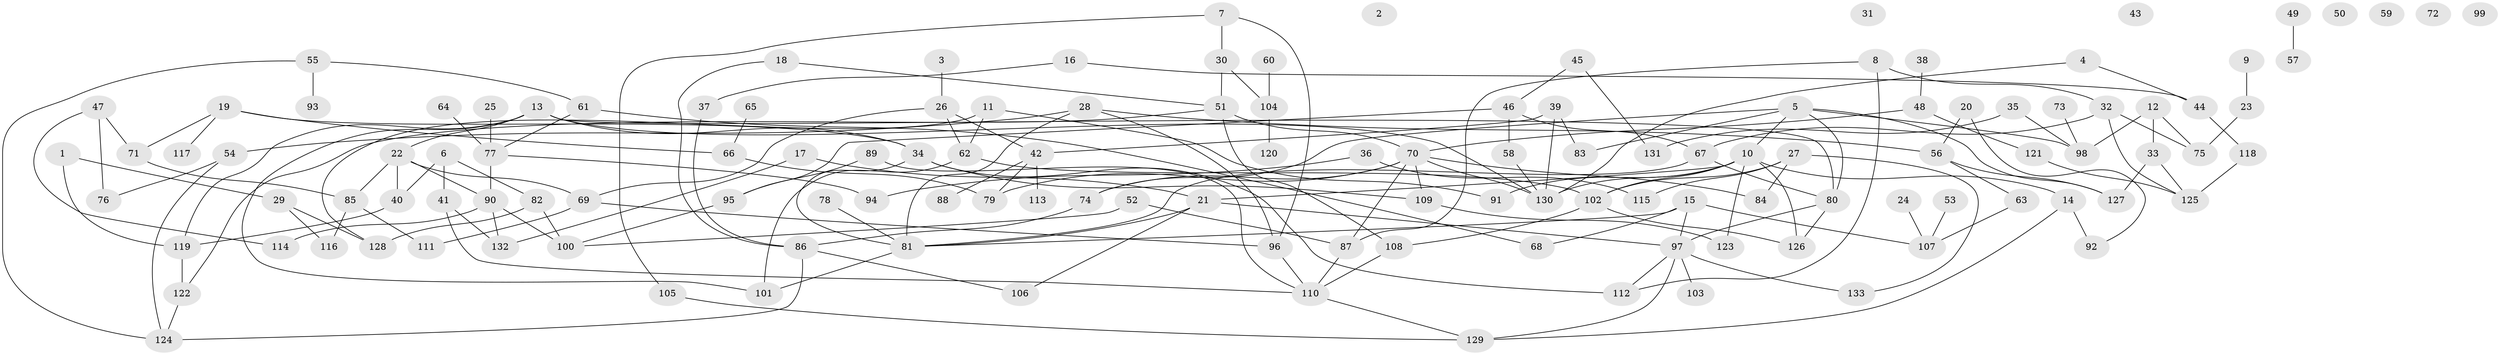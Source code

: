 // Generated by graph-tools (version 1.1) at 2025/25/03/09/25 03:25:22]
// undirected, 133 vertices, 189 edges
graph export_dot {
graph [start="1"]
  node [color=gray90,style=filled];
  1;
  2;
  3;
  4;
  5;
  6;
  7;
  8;
  9;
  10;
  11;
  12;
  13;
  14;
  15;
  16;
  17;
  18;
  19;
  20;
  21;
  22;
  23;
  24;
  25;
  26;
  27;
  28;
  29;
  30;
  31;
  32;
  33;
  34;
  35;
  36;
  37;
  38;
  39;
  40;
  41;
  42;
  43;
  44;
  45;
  46;
  47;
  48;
  49;
  50;
  51;
  52;
  53;
  54;
  55;
  56;
  57;
  58;
  59;
  60;
  61;
  62;
  63;
  64;
  65;
  66;
  67;
  68;
  69;
  70;
  71;
  72;
  73;
  74;
  75;
  76;
  77;
  78;
  79;
  80;
  81;
  82;
  83;
  84;
  85;
  86;
  87;
  88;
  89;
  90;
  91;
  92;
  93;
  94;
  95;
  96;
  97;
  98;
  99;
  100;
  101;
  102;
  103;
  104;
  105;
  106;
  107;
  108;
  109;
  110;
  111;
  112;
  113;
  114;
  115;
  116;
  117;
  118;
  119;
  120;
  121;
  122;
  123;
  124;
  125;
  126;
  127;
  128;
  129;
  130;
  131;
  132;
  133;
  1 -- 29;
  1 -- 119;
  3 -- 26;
  4 -- 44;
  4 -- 130;
  5 -- 10;
  5 -- 74;
  5 -- 80;
  5 -- 83;
  5 -- 98;
  5 -- 127;
  6 -- 40;
  6 -- 41;
  6 -- 82;
  7 -- 30;
  7 -- 96;
  7 -- 105;
  8 -- 32;
  8 -- 87;
  8 -- 112;
  9 -- 23;
  10 -- 14;
  10 -- 21;
  10 -- 91;
  10 -- 102;
  10 -- 123;
  10 -- 126;
  10 -- 130;
  11 -- 62;
  11 -- 91;
  11 -- 128;
  12 -- 33;
  12 -- 75;
  12 -- 98;
  13 -- 22;
  13 -- 34;
  13 -- 80;
  13 -- 101;
  13 -- 119;
  13 -- 130;
  14 -- 92;
  14 -- 129;
  15 -- 68;
  15 -- 81;
  15 -- 97;
  15 -- 107;
  16 -- 37;
  16 -- 44;
  17 -- 21;
  17 -- 132;
  18 -- 51;
  18 -- 86;
  19 -- 34;
  19 -- 66;
  19 -- 71;
  19 -- 117;
  20 -- 56;
  20 -- 92;
  21 -- 81;
  21 -- 97;
  21 -- 106;
  22 -- 40;
  22 -- 69;
  22 -- 85;
  22 -- 90;
  23 -- 75;
  24 -- 107;
  25 -- 77;
  26 -- 42;
  26 -- 62;
  26 -- 69;
  27 -- 84;
  27 -- 102;
  27 -- 115;
  27 -- 133;
  28 -- 54;
  28 -- 56;
  28 -- 81;
  28 -- 96;
  29 -- 116;
  29 -- 128;
  30 -- 51;
  30 -- 104;
  32 -- 67;
  32 -- 75;
  32 -- 125;
  33 -- 125;
  33 -- 127;
  34 -- 81;
  34 -- 109;
  34 -- 112;
  35 -- 98;
  35 -- 131;
  36 -- 94;
  36 -- 115;
  37 -- 86;
  38 -- 48;
  39 -- 42;
  39 -- 83;
  39 -- 130;
  40 -- 119;
  41 -- 110;
  41 -- 132;
  42 -- 79;
  42 -- 88;
  42 -- 113;
  44 -- 118;
  45 -- 46;
  45 -- 131;
  46 -- 58;
  46 -- 67;
  46 -- 95;
  47 -- 71;
  47 -- 76;
  47 -- 114;
  48 -- 70;
  48 -- 121;
  49 -- 57;
  51 -- 70;
  51 -- 108;
  51 -- 122;
  52 -- 87;
  52 -- 100;
  53 -- 107;
  54 -- 76;
  54 -- 124;
  55 -- 61;
  55 -- 93;
  55 -- 124;
  56 -- 63;
  56 -- 127;
  58 -- 130;
  60 -- 104;
  61 -- 68;
  61 -- 77;
  62 -- 101;
  62 -- 102;
  63 -- 107;
  64 -- 77;
  65 -- 66;
  66 -- 79;
  67 -- 80;
  67 -- 81;
  69 -- 96;
  69 -- 111;
  70 -- 74;
  70 -- 79;
  70 -- 84;
  70 -- 87;
  70 -- 109;
  70 -- 130;
  71 -- 85;
  73 -- 98;
  74 -- 86;
  77 -- 90;
  77 -- 94;
  78 -- 81;
  80 -- 97;
  80 -- 126;
  81 -- 101;
  82 -- 100;
  82 -- 128;
  85 -- 111;
  85 -- 116;
  86 -- 106;
  86 -- 124;
  87 -- 110;
  89 -- 95;
  89 -- 110;
  90 -- 100;
  90 -- 114;
  90 -- 132;
  95 -- 100;
  96 -- 110;
  97 -- 103;
  97 -- 112;
  97 -- 129;
  97 -- 133;
  102 -- 108;
  102 -- 126;
  104 -- 120;
  105 -- 129;
  108 -- 110;
  109 -- 123;
  110 -- 129;
  118 -- 125;
  119 -- 122;
  121 -- 125;
  122 -- 124;
}
